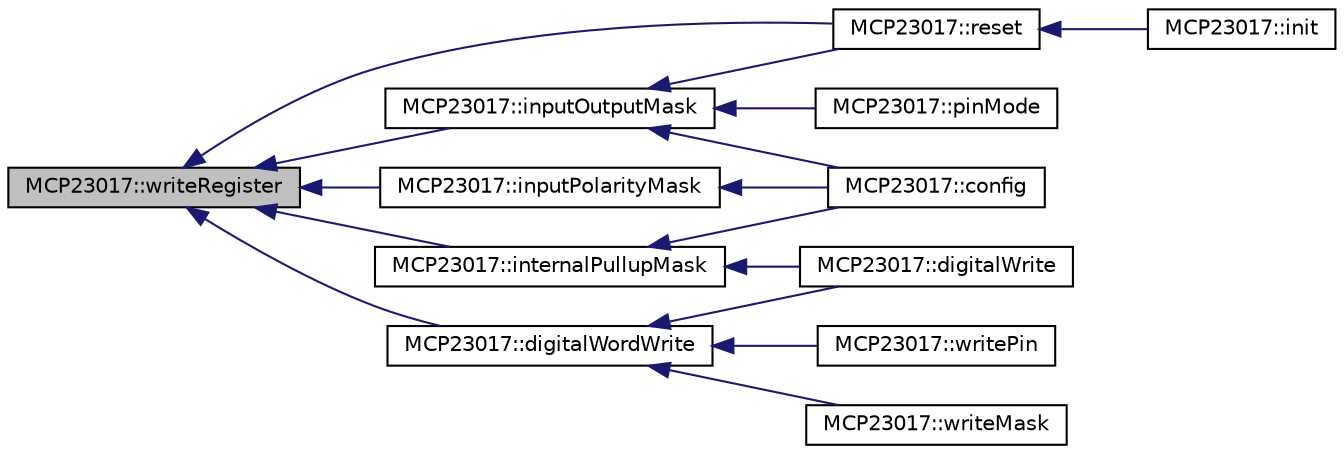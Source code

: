 digraph "MCP23017::writeRegister"
{
  edge [fontname="Helvetica",fontsize="10",labelfontname="Helvetica",labelfontsize="10"];
  node [fontname="Helvetica",fontsize="10",shape=record];
  rankdir="LR";
  Node90 [label="MCP23017::writeRegister",height=0.2,width=0.4,color="black", fillcolor="grey75", style="filled", fontcolor="black"];
  Node90 -> Node91 [dir="back",color="midnightblue",fontsize="10",style="solid",fontname="Helvetica"];
  Node91 [label="MCP23017::reset",height=0.2,width=0.4,color="black", fillcolor="white", style="filled",URL="$class_m_c_p23017.html#a8e108f5da7099d11e6916e0badc133c0",tooltip="Reset MCP23017 device to its power-on state. "];
  Node91 -> Node92 [dir="back",color="midnightblue",fontsize="10",style="solid",fontname="Helvetica"];
  Node92 [label="MCP23017::init",height=0.2,width=0.4,color="black", fillcolor="white", style="filled",URL="$class_m_c_p23017.html#ad4c300620b841f0ab9b3f7e11b88314c",tooltip="Initialize the device. "];
  Node90 -> Node93 [dir="back",color="midnightblue",fontsize="10",style="solid",fontname="Helvetica"];
  Node93 [label="MCP23017::digitalWordWrite",height=0.2,width=0.4,color="black", fillcolor="white", style="filled",URL="$class_m_c_p23017.html#a1422a52e107cc99ec72f9069979e1807"];
  Node93 -> Node94 [dir="back",color="midnightblue",fontsize="10",style="solid",fontname="Helvetica"];
  Node94 [label="MCP23017::writePin",height=0.2,width=0.4,color="black", fillcolor="white", style="filled",URL="$class_m_c_p23017.html#abf2d0d52597391e51a5ec6c25a6b05a1",tooltip="Write a 0/1 value to an output bit. "];
  Node93 -> Node95 [dir="back",color="midnightblue",fontsize="10",style="solid",fontname="Helvetica"];
  Node95 [label="MCP23017::writeMask",height=0.2,width=0.4,color="black", fillcolor="white", style="filled",URL="$class_m_c_p23017.html#a03a2643a1e2fbf8c2aa998d48f360498",tooltip="Write a masked 16-bit value to the device. "];
  Node93 -> Node96 [dir="back",color="midnightblue",fontsize="10",style="solid",fontname="Helvetica"];
  Node96 [label="MCP23017::digitalWrite",height=0.2,width=0.4,color="black", fillcolor="white", style="filled",URL="$class_m_c_p23017.html#ab143d9fd9c65bd4361cda701833f400a"];
  Node90 -> Node97 [dir="back",color="midnightblue",fontsize="10",style="solid",fontname="Helvetica"];
  Node97 [label="MCP23017::inputPolarityMask",height=0.2,width=0.4,color="black", fillcolor="white", style="filled",URL="$class_m_c_p23017.html#a7fa7c9f00e4fad5e767439fd9f7a690f"];
  Node97 -> Node98 [dir="back",color="midnightblue",fontsize="10",style="solid",fontname="Helvetica"];
  Node98 [label="MCP23017::config",height=0.2,width=0.4,color="black", fillcolor="white", style="filled",URL="$class_m_c_p23017.html#a0012ecd9ece2bbe2f1ac473abf76fe29",tooltip="Configure an MCP23017 device. "];
  Node90 -> Node99 [dir="back",color="midnightblue",fontsize="10",style="solid",fontname="Helvetica"];
  Node99 [label="MCP23017::inputOutputMask",height=0.2,width=0.4,color="black", fillcolor="white", style="filled",URL="$class_m_c_p23017.html#a67248b8a39c498bfd3b5f32496d1f78c"];
  Node99 -> Node91 [dir="back",color="midnightblue",fontsize="10",style="solid",fontname="Helvetica"];
  Node99 -> Node98 [dir="back",color="midnightblue",fontsize="10",style="solid",fontname="Helvetica"];
  Node99 -> Node100 [dir="back",color="midnightblue",fontsize="10",style="solid",fontname="Helvetica"];
  Node100 [label="MCP23017::pinMode",height=0.2,width=0.4,color="black", fillcolor="white", style="filled",URL="$class_m_c_p23017.html#ab23fbf252bc8823771aa0109b5f09955"];
  Node90 -> Node101 [dir="back",color="midnightblue",fontsize="10",style="solid",fontname="Helvetica"];
  Node101 [label="MCP23017::internalPullupMask",height=0.2,width=0.4,color="black", fillcolor="white", style="filled",URL="$class_m_c_p23017.html#a167b866cd44e3389b1cc8315d547db95"];
  Node101 -> Node98 [dir="back",color="midnightblue",fontsize="10",style="solid",fontname="Helvetica"];
  Node101 -> Node96 [dir="back",color="midnightblue",fontsize="10",style="solid",fontname="Helvetica"];
}
